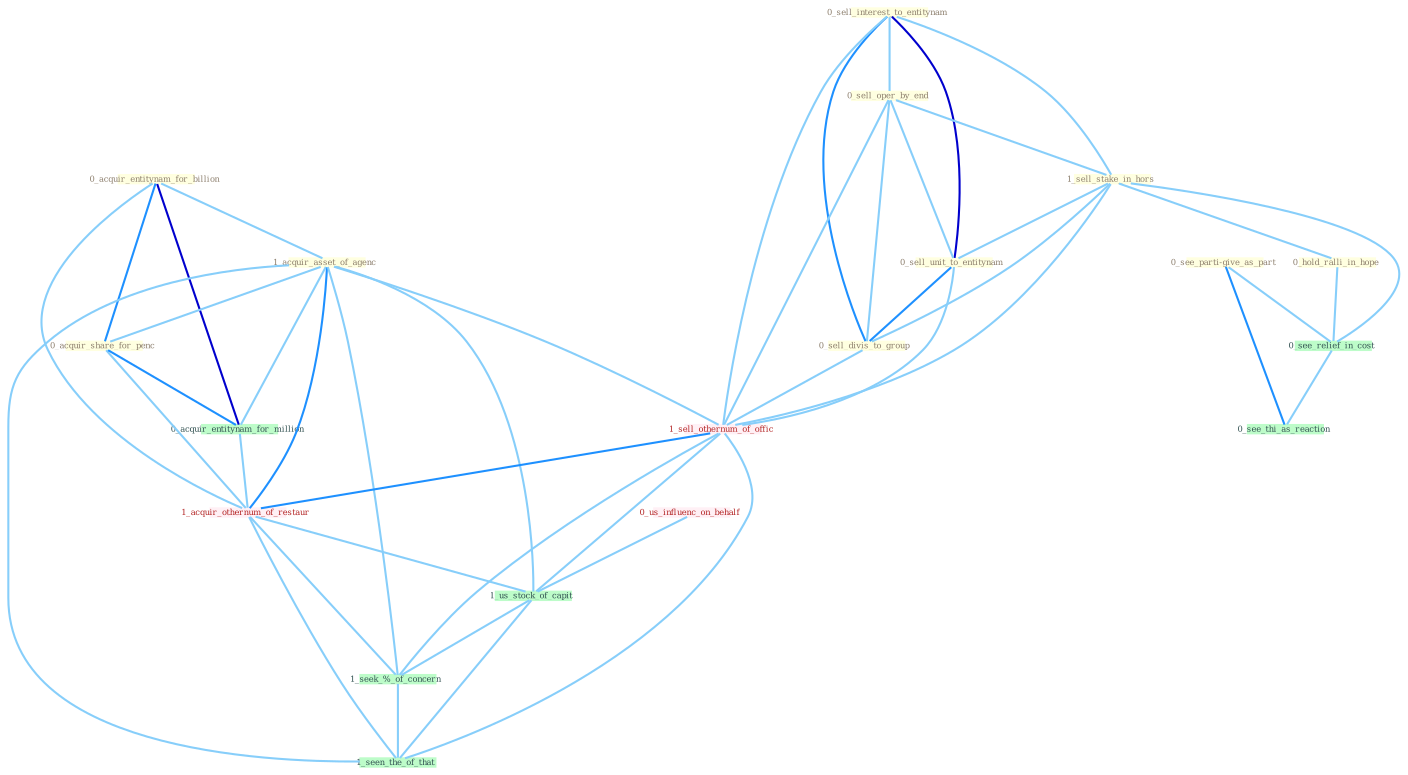 Graph G{ 
    node
    [shape=polygon,style=filled,width=.5,height=.06,color="#BDFCC9",fixedsize=true,fontsize=4,
    fontcolor="#2f4f4f"];
    {node
    [color="#ffffe0", fontcolor="#8b7d6b"] "0_sell_interest_to_entitynam " "0_acquir_entitynam_for_billion " "0_sell_oper_by_end " "1_acquir_asset_of_agenc " "0_see_parti-give_as_part " "1_sell_stake_in_hors " "0_acquir_share_for_penc " "0_sell_unit_to_entitynam " "0_sell_divis_to_group " "0_hold_ralli_in_hope "}
{node [color="#fff0f5", fontcolor="#b22222"] "1_sell_othernum_of_offic " "0_us_influenc_on_behalf " "1_acquir_othernum_of_restaur "}
edge [color="#B0E2FF"];

	"0_sell_interest_to_entitynam " -- "0_sell_oper_by_end " [w="1", color="#87cefa" ];
	"0_sell_interest_to_entitynam " -- "1_sell_stake_in_hors " [w="1", color="#87cefa" ];
	"0_sell_interest_to_entitynam " -- "0_sell_unit_to_entitynam " [w="3", color="#0000cd" , len=0.6];
	"0_sell_interest_to_entitynam " -- "0_sell_divis_to_group " [w="2", color="#1e90ff" , len=0.8];
	"0_sell_interest_to_entitynam " -- "1_sell_othernum_of_offic " [w="1", color="#87cefa" ];
	"0_acquir_entitynam_for_billion " -- "1_acquir_asset_of_agenc " [w="1", color="#87cefa" ];
	"0_acquir_entitynam_for_billion " -- "0_acquir_share_for_penc " [w="2", color="#1e90ff" , len=0.8];
	"0_acquir_entitynam_for_billion " -- "0_acquir_entitynam_for_million " [w="3", color="#0000cd" , len=0.6];
	"0_acquir_entitynam_for_billion " -- "1_acquir_othernum_of_restaur " [w="1", color="#87cefa" ];
	"0_sell_oper_by_end " -- "1_sell_stake_in_hors " [w="1", color="#87cefa" ];
	"0_sell_oper_by_end " -- "0_sell_unit_to_entitynam " [w="1", color="#87cefa" ];
	"0_sell_oper_by_end " -- "0_sell_divis_to_group " [w="1", color="#87cefa" ];
	"0_sell_oper_by_end " -- "1_sell_othernum_of_offic " [w="1", color="#87cefa" ];
	"1_acquir_asset_of_agenc " -- "0_acquir_share_for_penc " [w="1", color="#87cefa" ];
	"1_acquir_asset_of_agenc " -- "0_acquir_entitynam_for_million " [w="1", color="#87cefa" ];
	"1_acquir_asset_of_agenc " -- "1_sell_othernum_of_offic " [w="1", color="#87cefa" ];
	"1_acquir_asset_of_agenc " -- "1_acquir_othernum_of_restaur " [w="2", color="#1e90ff" , len=0.8];
	"1_acquir_asset_of_agenc " -- "1_us_stock_of_capit " [w="1", color="#87cefa" ];
	"1_acquir_asset_of_agenc " -- "1_seek_%_of_concern " [w="1", color="#87cefa" ];
	"1_acquir_asset_of_agenc " -- "1_seen_the_of_that " [w="1", color="#87cefa" ];
	"0_see_parti-give_as_part " -- "0_see_relief_in_cost " [w="1", color="#87cefa" ];
	"0_see_parti-give_as_part " -- "0_see_thi_as_reaction " [w="2", color="#1e90ff" , len=0.8];
	"1_sell_stake_in_hors " -- "0_sell_unit_to_entitynam " [w="1", color="#87cefa" ];
	"1_sell_stake_in_hors " -- "0_sell_divis_to_group " [w="1", color="#87cefa" ];
	"1_sell_stake_in_hors " -- "0_hold_ralli_in_hope " [w="1", color="#87cefa" ];
	"1_sell_stake_in_hors " -- "1_sell_othernum_of_offic " [w="1", color="#87cefa" ];
	"1_sell_stake_in_hors " -- "0_see_relief_in_cost " [w="1", color="#87cefa" ];
	"0_acquir_share_for_penc " -- "0_acquir_entitynam_for_million " [w="2", color="#1e90ff" , len=0.8];
	"0_acquir_share_for_penc " -- "1_acquir_othernum_of_restaur " [w="1", color="#87cefa" ];
	"0_sell_unit_to_entitynam " -- "0_sell_divis_to_group " [w="2", color="#1e90ff" , len=0.8];
	"0_sell_unit_to_entitynam " -- "1_sell_othernum_of_offic " [w="1", color="#87cefa" ];
	"0_sell_divis_to_group " -- "1_sell_othernum_of_offic " [w="1", color="#87cefa" ];
	"0_hold_ralli_in_hope " -- "0_see_relief_in_cost " [w="1", color="#87cefa" ];
	"0_acquir_entitynam_for_million " -- "1_acquir_othernum_of_restaur " [w="1", color="#87cefa" ];
	"1_sell_othernum_of_offic " -- "1_acquir_othernum_of_restaur " [w="2", color="#1e90ff" , len=0.8];
	"1_sell_othernum_of_offic " -- "1_us_stock_of_capit " [w="1", color="#87cefa" ];
	"1_sell_othernum_of_offic " -- "1_seek_%_of_concern " [w="1", color="#87cefa" ];
	"1_sell_othernum_of_offic " -- "1_seen_the_of_that " [w="1", color="#87cefa" ];
	"0_us_influenc_on_behalf " -- "1_us_stock_of_capit " [w="1", color="#87cefa" ];
	"0_see_relief_in_cost " -- "0_see_thi_as_reaction " [w="1", color="#87cefa" ];
	"1_acquir_othernum_of_restaur " -- "1_us_stock_of_capit " [w="1", color="#87cefa" ];
	"1_acquir_othernum_of_restaur " -- "1_seek_%_of_concern " [w="1", color="#87cefa" ];
	"1_acquir_othernum_of_restaur " -- "1_seen_the_of_that " [w="1", color="#87cefa" ];
	"1_us_stock_of_capit " -- "1_seek_%_of_concern " [w="1", color="#87cefa" ];
	"1_us_stock_of_capit " -- "1_seen_the_of_that " [w="1", color="#87cefa" ];
	"1_seek_%_of_concern " -- "1_seen_the_of_that " [w="1", color="#87cefa" ];
}